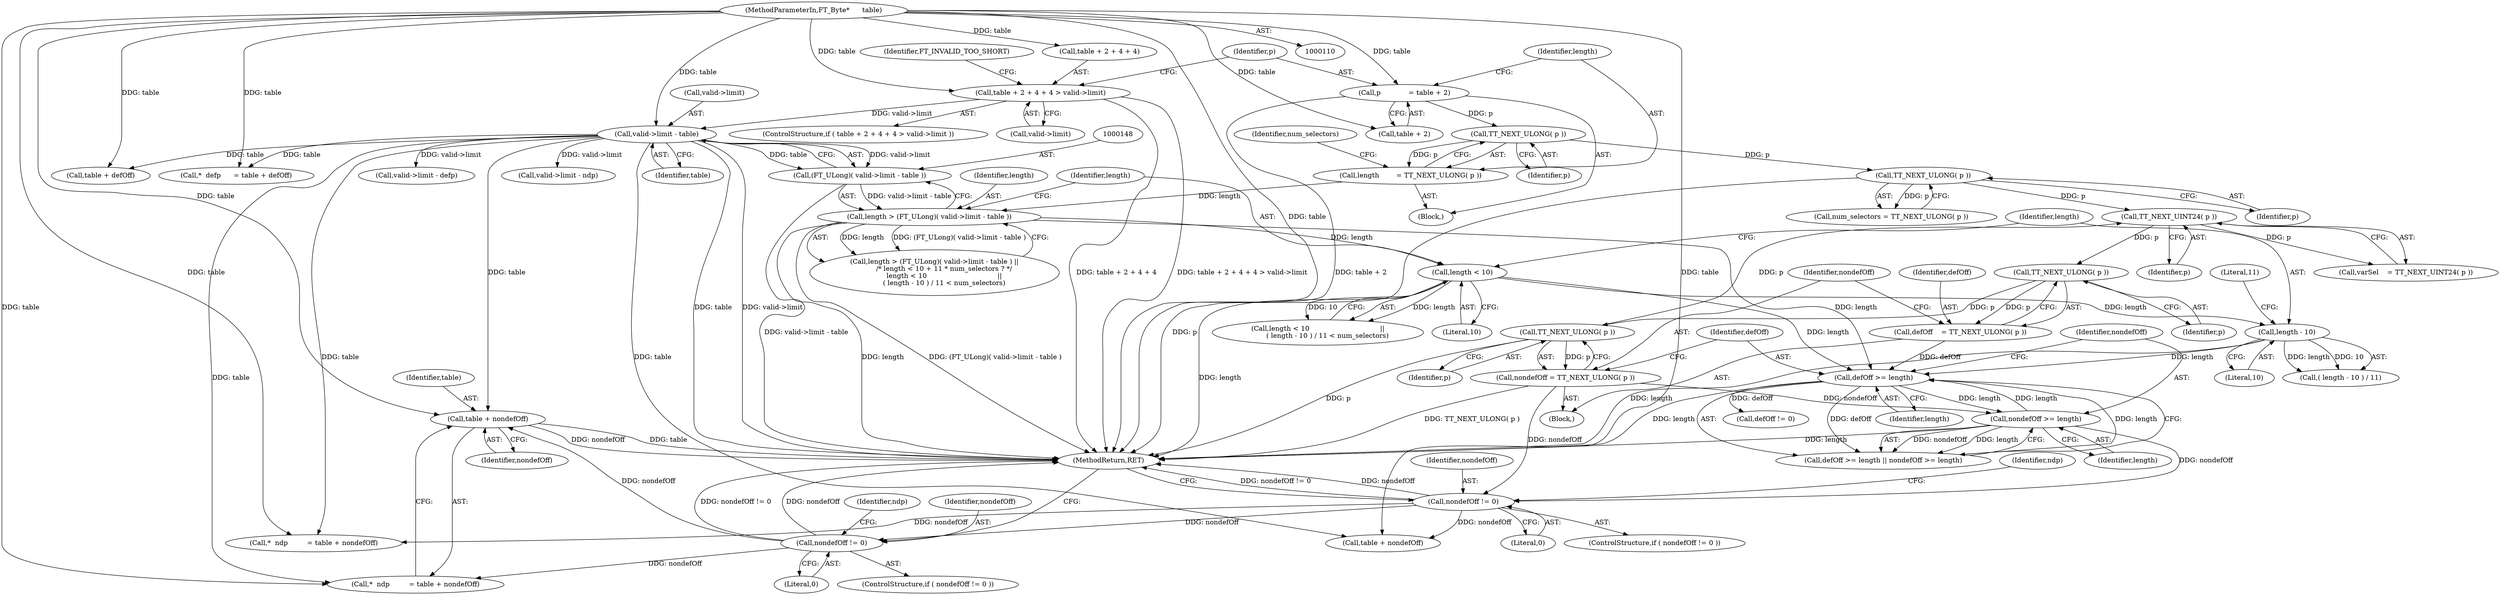 digraph "0_savannah_57cbb8c148999ba8f14ed53435fc071ac9953afd@pointer" {
"1000293" [label="(Call,table + nondefOff)"];
"1000111" [label="(MethodParameterIn,FT_Byte*      table)"];
"1000149" [label="(Call,valid->limit - table)"];
"1000118" [label="(Call,table + 2 + 4 + 4 > valid->limit)"];
"1000286" [label="(Call,nondefOff != 0)"];
"1000270" [label="(Call,nondefOff != 0)"];
"1000193" [label="(Call,nondefOff = TT_NEXT_ULONG( p ))"];
"1000195" [label="(Call,TT_NEXT_ULONG( p ))"];
"1000190" [label="(Call,TT_NEXT_ULONG( p ))"];
"1000185" [label="(Call,TT_NEXT_UINT24( p ))"];
"1000141" [label="(Call,TT_NEXT_ULONG( p ))"];
"1000137" [label="(Call,TT_NEXT_ULONG( p ))"];
"1000130" [label="(Call,p             = table + 2)"];
"1000202" [label="(Call,nondefOff >= length)"];
"1000199" [label="(Call,defOff >= length)"];
"1000188" [label="(Call,defOff    = TT_NEXT_ULONG( p ))"];
"1000155" [label="(Call,length < 10)"];
"1000145" [label="(Call,length > (FT_ULong)( valid->limit - table ))"];
"1000135" [label="(Call,length        = TT_NEXT_ULONG( p ))"];
"1000147" [label="(Call,(FT_ULong)( valid->limit - table ))"];
"1000160" [label="(Call,length - 10)"];
"1000193" [label="(Call,nondefOff = TT_NEXT_ULONG( p ))"];
"1000199" [label="(Call,defOff >= length)"];
"1000142" [label="(Identifier,p)"];
"1000291" [label="(Call,*  ndp         = table + nondefOff)"];
"1000269" [label="(ControlStructure,if ( nondefOff != 0 ))"];
"1000118" [label="(Call,table + 2 + 4 + 4 > valid->limit)"];
"1000183" [label="(Call,varSel    = TT_NEXT_UINT24( p ))"];
"1000217" [label="(Call,defOff != 0)"];
"1000149" [label="(Call,valid->limit - table)"];
"1000130" [label="(Call,p             = table + 2)"];
"1000129" [label="(Identifier,FT_INVALID_TOO_SHORT)"];
"1000111" [label="(MethodParameterIn,FT_Byte*      table)"];
"1000271" [label="(Identifier,nondefOff)"];
"1000119" [label="(Call,table + 2 + 4 + 4)"];
"1000200" [label="(Identifier,defOff)"];
"1000139" [label="(Call,num_selectors = TT_NEXT_ULONG( p ))"];
"1000113" [label="(Block,)"];
"1000243" [label="(Call,valid->limit - defp)"];
"1000161" [label="(Identifier,length)"];
"1000163" [label="(Literal,11)"];
"1000293" [label="(Call,table + nondefOff)"];
"1000202" [label="(Call,nondefOff >= length)"];
"1000295" [label="(Identifier,nondefOff)"];
"1000286" [label="(Call,nondefOff != 0)"];
"1000160" [label="(Call,length - 10)"];
"1000294" [label="(Identifier,table)"];
"1000345" [label="(MethodReturn,RET)"];
"1000203" [label="(Identifier,nondefOff)"];
"1000159" [label="(Call,( length - 10 ) / 11)"];
"1000162" [label="(Literal,10)"];
"1000132" [label="(Call,table + 2)"];
"1000224" [label="(Call,table + defOff)"];
"1000288" [label="(Literal,0)"];
"1000201" [label="(Identifier,length)"];
"1000156" [label="(Identifier,length)"];
"1000157" [label="(Literal,10)"];
"1000312" [label="(Call,valid->limit - ndp)"];
"1000276" [label="(Identifier,ndp)"];
"1000155" [label="(Call,length < 10)"];
"1000144" [label="(Call,length > (FT_ULong)( valid->limit - table ) ||\n         /* length < 10 + 11 * num_selectors ? */\n         length < 10                                 ||\n         ( length - 10 ) / 11 < num_selectors)"];
"1000189" [label="(Identifier,defOff)"];
"1000270" [label="(Call,nondefOff != 0)"];
"1000126" [label="(Call,valid->limit)"];
"1000292" [label="(Identifier,ndp)"];
"1000147" [label="(Call,(FT_ULong)( valid->limit - table ))"];
"1000117" [label="(ControlStructure,if ( table + 2 + 4 + 4 > valid->limit ))"];
"1000185" [label="(Call,TT_NEXT_UINT24( p ))"];
"1000186" [label="(Identifier,p)"];
"1000150" [label="(Call,valid->limit)"];
"1000287" [label="(Identifier,nondefOff)"];
"1000141" [label="(Call,TT_NEXT_ULONG( p ))"];
"1000181" [label="(Block,)"];
"1000135" [label="(Call,length        = TT_NEXT_ULONG( p ))"];
"1000222" [label="(Call,*  defp      = table + defOff)"];
"1000198" [label="(Call,defOff >= length || nondefOff >= length)"];
"1000136" [label="(Identifier,length)"];
"1000188" [label="(Call,defOff    = TT_NEXT_ULONG( p ))"];
"1000272" [label="(Literal,0)"];
"1000196" [label="(Identifier,p)"];
"1000194" [label="(Identifier,nondefOff)"];
"1000191" [label="(Identifier,p)"];
"1000190" [label="(Call,TT_NEXT_ULONG( p ))"];
"1000275" [label="(Call,*  ndp         = table + nondefOff)"];
"1000145" [label="(Call,length > (FT_ULong)( valid->limit - table ))"];
"1000138" [label="(Identifier,p)"];
"1000285" [label="(ControlStructure,if ( nondefOff != 0 ))"];
"1000204" [label="(Identifier,length)"];
"1000154" [label="(Call,length < 10                                 ||\n         ( length - 10 ) / 11 < num_selectors)"];
"1000131" [label="(Identifier,p)"];
"1000137" [label="(Call,TT_NEXT_ULONG( p ))"];
"1000195" [label="(Call,TT_NEXT_ULONG( p ))"];
"1000146" [label="(Identifier,length)"];
"1000140" [label="(Identifier,num_selectors)"];
"1000153" [label="(Identifier,table)"];
"1000277" [label="(Call,table + nondefOff)"];
"1000293" -> "1000291"  [label="AST: "];
"1000293" -> "1000295"  [label="CFG: "];
"1000294" -> "1000293"  [label="AST: "];
"1000295" -> "1000293"  [label="AST: "];
"1000291" -> "1000293"  [label="CFG: "];
"1000293" -> "1000345"  [label="DDG: table"];
"1000293" -> "1000345"  [label="DDG: nondefOff"];
"1000111" -> "1000293"  [label="DDG: table"];
"1000149" -> "1000293"  [label="DDG: table"];
"1000286" -> "1000293"  [label="DDG: nondefOff"];
"1000111" -> "1000110"  [label="AST: "];
"1000111" -> "1000345"  [label="DDG: table"];
"1000111" -> "1000118"  [label="DDG: table"];
"1000111" -> "1000119"  [label="DDG: table"];
"1000111" -> "1000130"  [label="DDG: table"];
"1000111" -> "1000132"  [label="DDG: table"];
"1000111" -> "1000149"  [label="DDG: table"];
"1000111" -> "1000222"  [label="DDG: table"];
"1000111" -> "1000224"  [label="DDG: table"];
"1000111" -> "1000275"  [label="DDG: table"];
"1000111" -> "1000277"  [label="DDG: table"];
"1000111" -> "1000291"  [label="DDG: table"];
"1000149" -> "1000147"  [label="AST: "];
"1000149" -> "1000153"  [label="CFG: "];
"1000150" -> "1000149"  [label="AST: "];
"1000153" -> "1000149"  [label="AST: "];
"1000147" -> "1000149"  [label="CFG: "];
"1000149" -> "1000345"  [label="DDG: table"];
"1000149" -> "1000345"  [label="DDG: valid->limit"];
"1000149" -> "1000147"  [label="DDG: valid->limit"];
"1000149" -> "1000147"  [label="DDG: table"];
"1000118" -> "1000149"  [label="DDG: valid->limit"];
"1000149" -> "1000222"  [label="DDG: table"];
"1000149" -> "1000224"  [label="DDG: table"];
"1000149" -> "1000243"  [label="DDG: valid->limit"];
"1000149" -> "1000275"  [label="DDG: table"];
"1000149" -> "1000277"  [label="DDG: table"];
"1000149" -> "1000291"  [label="DDG: table"];
"1000149" -> "1000312"  [label="DDG: valid->limit"];
"1000118" -> "1000117"  [label="AST: "];
"1000118" -> "1000126"  [label="CFG: "];
"1000119" -> "1000118"  [label="AST: "];
"1000126" -> "1000118"  [label="AST: "];
"1000129" -> "1000118"  [label="CFG: "];
"1000131" -> "1000118"  [label="CFG: "];
"1000118" -> "1000345"  [label="DDG: table + 2 + 4 + 4 > valid->limit"];
"1000118" -> "1000345"  [label="DDG: table + 2 + 4 + 4"];
"1000286" -> "1000285"  [label="AST: "];
"1000286" -> "1000288"  [label="CFG: "];
"1000287" -> "1000286"  [label="AST: "];
"1000288" -> "1000286"  [label="AST: "];
"1000292" -> "1000286"  [label="CFG: "];
"1000345" -> "1000286"  [label="CFG: "];
"1000286" -> "1000345"  [label="DDG: nondefOff != 0"];
"1000286" -> "1000345"  [label="DDG: nondefOff"];
"1000270" -> "1000286"  [label="DDG: nondefOff"];
"1000286" -> "1000291"  [label="DDG: nondefOff"];
"1000270" -> "1000269"  [label="AST: "];
"1000270" -> "1000272"  [label="CFG: "];
"1000271" -> "1000270"  [label="AST: "];
"1000272" -> "1000270"  [label="AST: "];
"1000276" -> "1000270"  [label="CFG: "];
"1000345" -> "1000270"  [label="CFG: "];
"1000270" -> "1000345"  [label="DDG: nondefOff != 0"];
"1000270" -> "1000345"  [label="DDG: nondefOff"];
"1000193" -> "1000270"  [label="DDG: nondefOff"];
"1000202" -> "1000270"  [label="DDG: nondefOff"];
"1000270" -> "1000275"  [label="DDG: nondefOff"];
"1000270" -> "1000277"  [label="DDG: nondefOff"];
"1000193" -> "1000181"  [label="AST: "];
"1000193" -> "1000195"  [label="CFG: "];
"1000194" -> "1000193"  [label="AST: "];
"1000195" -> "1000193"  [label="AST: "];
"1000200" -> "1000193"  [label="CFG: "];
"1000193" -> "1000345"  [label="DDG: TT_NEXT_ULONG( p )"];
"1000195" -> "1000193"  [label="DDG: p"];
"1000193" -> "1000202"  [label="DDG: nondefOff"];
"1000195" -> "1000196"  [label="CFG: "];
"1000196" -> "1000195"  [label="AST: "];
"1000195" -> "1000345"  [label="DDG: p"];
"1000195" -> "1000185"  [label="DDG: p"];
"1000190" -> "1000195"  [label="DDG: p"];
"1000190" -> "1000188"  [label="AST: "];
"1000190" -> "1000191"  [label="CFG: "];
"1000191" -> "1000190"  [label="AST: "];
"1000188" -> "1000190"  [label="CFG: "];
"1000190" -> "1000188"  [label="DDG: p"];
"1000185" -> "1000190"  [label="DDG: p"];
"1000185" -> "1000183"  [label="AST: "];
"1000185" -> "1000186"  [label="CFG: "];
"1000186" -> "1000185"  [label="AST: "];
"1000183" -> "1000185"  [label="CFG: "];
"1000185" -> "1000183"  [label="DDG: p"];
"1000141" -> "1000185"  [label="DDG: p"];
"1000141" -> "1000139"  [label="AST: "];
"1000141" -> "1000142"  [label="CFG: "];
"1000142" -> "1000141"  [label="AST: "];
"1000139" -> "1000141"  [label="CFG: "];
"1000141" -> "1000345"  [label="DDG: p"];
"1000141" -> "1000139"  [label="DDG: p"];
"1000137" -> "1000141"  [label="DDG: p"];
"1000137" -> "1000135"  [label="AST: "];
"1000137" -> "1000138"  [label="CFG: "];
"1000138" -> "1000137"  [label="AST: "];
"1000135" -> "1000137"  [label="CFG: "];
"1000137" -> "1000135"  [label="DDG: p"];
"1000130" -> "1000137"  [label="DDG: p"];
"1000130" -> "1000113"  [label="AST: "];
"1000130" -> "1000132"  [label="CFG: "];
"1000131" -> "1000130"  [label="AST: "];
"1000132" -> "1000130"  [label="AST: "];
"1000136" -> "1000130"  [label="CFG: "];
"1000130" -> "1000345"  [label="DDG: table + 2"];
"1000202" -> "1000198"  [label="AST: "];
"1000202" -> "1000204"  [label="CFG: "];
"1000203" -> "1000202"  [label="AST: "];
"1000204" -> "1000202"  [label="AST: "];
"1000198" -> "1000202"  [label="CFG: "];
"1000202" -> "1000345"  [label="DDG: length"];
"1000202" -> "1000199"  [label="DDG: length"];
"1000202" -> "1000198"  [label="DDG: nondefOff"];
"1000202" -> "1000198"  [label="DDG: length"];
"1000199" -> "1000202"  [label="DDG: length"];
"1000199" -> "1000198"  [label="AST: "];
"1000199" -> "1000201"  [label="CFG: "];
"1000200" -> "1000199"  [label="AST: "];
"1000201" -> "1000199"  [label="AST: "];
"1000203" -> "1000199"  [label="CFG: "];
"1000198" -> "1000199"  [label="CFG: "];
"1000199" -> "1000345"  [label="DDG: length"];
"1000199" -> "1000198"  [label="DDG: defOff"];
"1000199" -> "1000198"  [label="DDG: length"];
"1000188" -> "1000199"  [label="DDG: defOff"];
"1000155" -> "1000199"  [label="DDG: length"];
"1000145" -> "1000199"  [label="DDG: length"];
"1000160" -> "1000199"  [label="DDG: length"];
"1000199" -> "1000217"  [label="DDG: defOff"];
"1000188" -> "1000181"  [label="AST: "];
"1000189" -> "1000188"  [label="AST: "];
"1000194" -> "1000188"  [label="CFG: "];
"1000155" -> "1000154"  [label="AST: "];
"1000155" -> "1000157"  [label="CFG: "];
"1000156" -> "1000155"  [label="AST: "];
"1000157" -> "1000155"  [label="AST: "];
"1000161" -> "1000155"  [label="CFG: "];
"1000154" -> "1000155"  [label="CFG: "];
"1000155" -> "1000345"  [label="DDG: length"];
"1000155" -> "1000154"  [label="DDG: length"];
"1000155" -> "1000154"  [label="DDG: 10"];
"1000145" -> "1000155"  [label="DDG: length"];
"1000155" -> "1000160"  [label="DDG: length"];
"1000145" -> "1000144"  [label="AST: "];
"1000145" -> "1000147"  [label="CFG: "];
"1000146" -> "1000145"  [label="AST: "];
"1000147" -> "1000145"  [label="AST: "];
"1000156" -> "1000145"  [label="CFG: "];
"1000144" -> "1000145"  [label="CFG: "];
"1000145" -> "1000345"  [label="DDG: length"];
"1000145" -> "1000345"  [label="DDG: (FT_ULong)( valid->limit - table )"];
"1000145" -> "1000144"  [label="DDG: length"];
"1000145" -> "1000144"  [label="DDG: (FT_ULong)( valid->limit - table )"];
"1000135" -> "1000145"  [label="DDG: length"];
"1000147" -> "1000145"  [label="DDG: valid->limit - table"];
"1000135" -> "1000113"  [label="AST: "];
"1000136" -> "1000135"  [label="AST: "];
"1000140" -> "1000135"  [label="CFG: "];
"1000148" -> "1000147"  [label="AST: "];
"1000147" -> "1000345"  [label="DDG: valid->limit - table"];
"1000160" -> "1000159"  [label="AST: "];
"1000160" -> "1000162"  [label="CFG: "];
"1000161" -> "1000160"  [label="AST: "];
"1000162" -> "1000160"  [label="AST: "];
"1000163" -> "1000160"  [label="CFG: "];
"1000160" -> "1000345"  [label="DDG: length"];
"1000160" -> "1000159"  [label="DDG: length"];
"1000160" -> "1000159"  [label="DDG: 10"];
}
